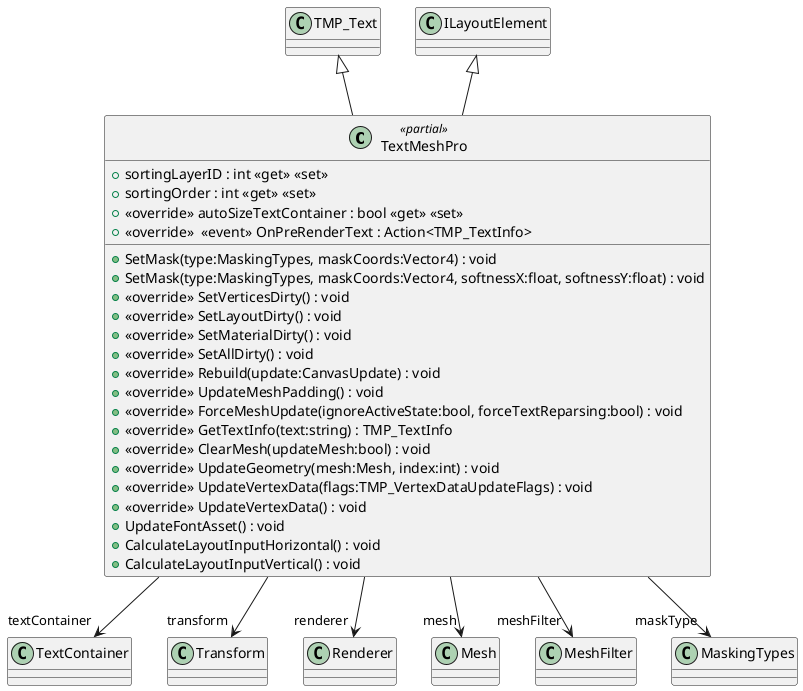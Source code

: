 @startuml
class TextMeshPro <<partial>> {
    + sortingLayerID : int <<get>> <<set>>
    + sortingOrder : int <<get>> <<set>>
    + <<override>> autoSizeTextContainer : bool <<get>> <<set>>
    + SetMask(type:MaskingTypes, maskCoords:Vector4) : void
    + SetMask(type:MaskingTypes, maskCoords:Vector4, softnessX:float, softnessY:float) : void
    + <<override>> SetVerticesDirty() : void
    + <<override>> SetLayoutDirty() : void
    + <<override>> SetMaterialDirty() : void
    + <<override>> SetAllDirty() : void
    + <<override>> Rebuild(update:CanvasUpdate) : void
    + <<override>> UpdateMeshPadding() : void
    + <<override>> ForceMeshUpdate(ignoreActiveState:bool, forceTextReparsing:bool) : void
    + <<override>> GetTextInfo(text:string) : TMP_TextInfo
    + <<override>> ClearMesh(updateMesh:bool) : void
    + <<override>>  <<event>> OnPreRenderText : Action<TMP_TextInfo> 
    + <<override>> UpdateGeometry(mesh:Mesh, index:int) : void
    + <<override>> UpdateVertexData(flags:TMP_VertexDataUpdateFlags) : void
    + <<override>> UpdateVertexData() : void
    + UpdateFontAsset() : void
    + CalculateLayoutInputHorizontal() : void
    + CalculateLayoutInputVertical() : void
}
TMP_Text <|-- TextMeshPro
ILayoutElement <|-- TextMeshPro
TextMeshPro --> "textContainer" TextContainer
TextMeshPro --> "transform" Transform
TextMeshPro --> "renderer" Renderer
TextMeshPro --> "mesh" Mesh
TextMeshPro --> "meshFilter" MeshFilter
TextMeshPro --> "maskType" MaskingTypes
@enduml
